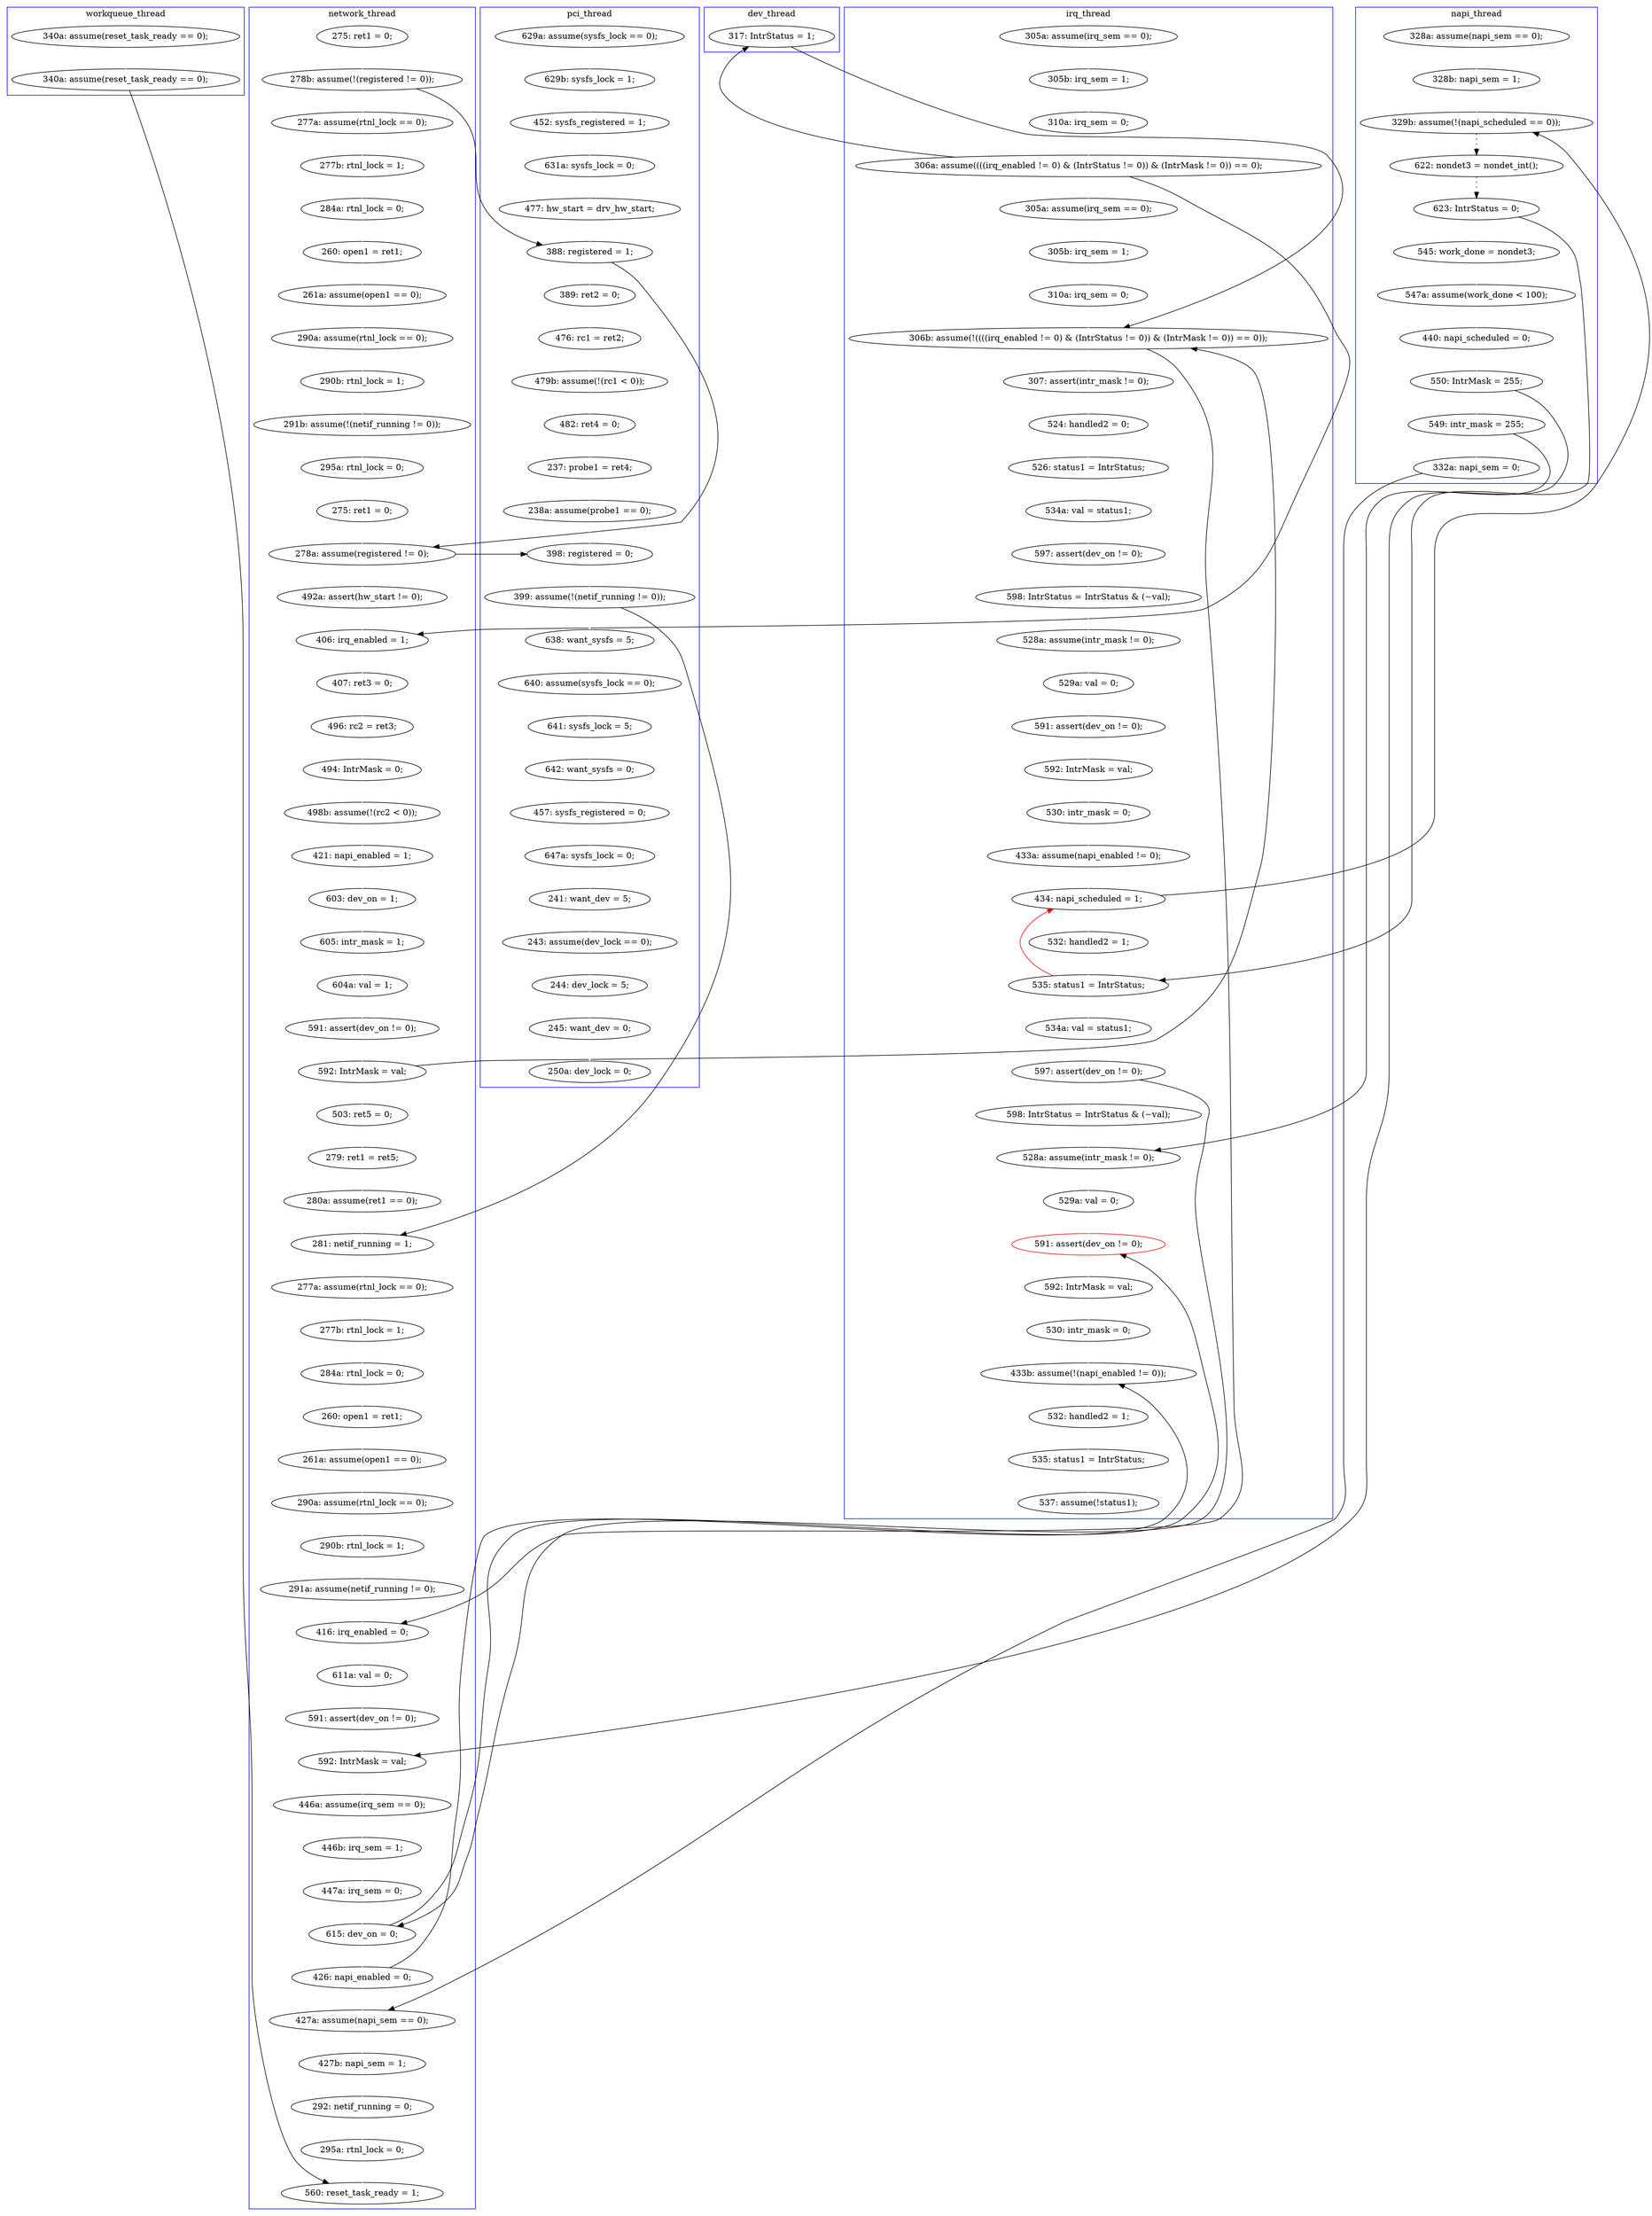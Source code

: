 digraph Counterexample {
	189 -> 191 [color = white, style = solid]
	155 -> 165 [color = white, style = solid]
	300 -> 311 [color = white, style = solid]
	29 -> 85 [color = black, style = solid, constraint = false]
	205 -> 206 [color = white, style = solid]
	85 -> 99 [color = black, style = solid, constraint = false]
	87 -> 97 [color = white, style = solid]
	305 -> 310 [color = white, style = solid]
	167 -> 168 [color = white, style = solid]
	119 -> 132 [color = white, style = solid]
	154 -> 155 [color = white, style = solid]
	247 -> 248 [color = white, style = solid]
	263 -> 264 [color = white, style = solid]
	133 -> 134 [color = white, style = solid]
	205 -> 225 [color = black, style = solid, constraint = false]
	128 -> 131 [color = white, style = solid]
	167 -> 243 [color = black, style = solid, constraint = false]
	36 -> 154 [color = white, style = solid]
	269 -> 271 [color = white, style = solid]
	152 -> 153 [color = black, style = solid, constraint = false]
	164 -> 235 [color = white, style = solid]
	188 -> 189 [color = white, style = solid]
	27 -> 29 [color = white, style = solid]
	284 -> 285 [color = white, style = solid]
	73 -> 75 [color = white, style = solid]
	318 -> 319 [color = white, style = solid]
	173 -> 174 [color = white, style = solid]
	127 -> 128 [color = white, style = solid]
	72 -> 73 [color = white, style = solid]
	174 -> 176 [color = white, style = solid]
	136 -> 137 [color = white, style = solid]
	219 -> 292 [color = black, style = solid, constraint = false]
	229 -> 230 [color = white, style = solid]
	209 -> 212 [color = white, style = solid]
	141 -> 144 [color = white, style = solid]
	206 -> 209 [color = white, style = solid]
	214 -> 264 [color = black, style = solid, constraint = false]
	34 -> 36 [color = white, style = solid]
	281 -> 287 [color = black, style = solid, constraint = false]
	272 -> 276 [color = white, style = solid]
	75 -> 87 [color = white, style = solid]
	131 -> 149 [color = white, style = solid]
	112 -> 114 [color = white, style = solid]
	257 -> 287 [color = white, style = solid]
	196 -> 224 [color = white, style = solid]
	250 -> 254 [color = white, style = solid]
	281 -> 290 [color = white, style = solid]
	249 -> 250 [color = white, style = solid]
	66 -> 69 [color = white, style = solid]
	268 -> 269 [color = white, style = solid]
	293 -> 298 [color = white, style = solid]
	99 -> 104 [color = white, style = solid]
	233 -> 257 [color = white, style = solid]
	64 -> 65 [color = white, style = solid]
	140 -> 141 [color = white, style = solid]
	224 -> 225 [color = white, style = solid]
	215 -> 219 [color = white, style = solid]
	317 -> 318 [color = white, style = solid]
	292 -> 293 [color = white, style = solid]
	55 -> 58 [color = white, style = solid]
	165 -> 167 [color = white, style = solid]
	180 -> 197 [color = white, style = solid]
	153 -> 156 [color = white, style = solid]
	179 -> 180 [color = white, style = solid]
	236 -> 238 [color = white, style = solid]
	288 -> 305 [color = white, style = solid]
	196 -> 197 [color = black, style = solid, constraint = false]
	161 -> 164 [color = white, style = solid]
	254 -> 272 [color = white, style = solid]
	235 -> 236 [color = white, style = solid]
	110 -> 111 [color = white, style = solid]
	215 -> 233 [color = black, style = solid, constraint = false]
	149 -> 152 [color = white, style = solid]
	111 -> 112 [color = white, style = solid]
	152 -> 247 [color = white, style = solid]
	168 -> 173 [color = white, style = solid]
	105 -> 311 [color = black, style = solid, constraint = false]
	97 -> 99 [color = white, style = solid]
	160 -> 161 [color = white, style = solid]
	63 -> 64 [color = white, style = solid]
	248 -> 249 [color = white, style = solid]
	137 -> 167 [color = black, style = solid, constraint = false]
	44 -> 105 [color = white, style = solid]
	150 -> 167 [color = black, style = solid, constraint = false]
	60 -> 62 [color = white, style = solid]
	182 -> 185 [color = white, style = solid]
	85 -> 86 [color = white, style = solid]
	225 -> 196 [color = red, style = solid, constraint = false]
	32 -> 33 [color = white, style = solid]
	195 -> 196 [color = white, style = solid]
	191 -> 195 [color = white, style = solid]
	104 -> 110 [color = white, style = solid]
	286 -> 295 [color = white, style = solid]
	123 -> 126 [color = white, style = solid]
	116 -> 119 [color = white, style = solid]
	65 -> 66 [color = white, style = solid]
	290 -> 292 [color = white, style = solid]
	99 -> 149 [color = black, style = solid, constraint = false]
	144 -> 153 [color = white, style = solid]
	54 -> 55 [color = white, style = solid]
	227 -> 229 [color = white, style = solid]
	176 -> 178 [color = white, style = solid]
	137 -> 140 [color = white, style = solid]
	156 -> 157 [color = white, style = solid]
	243 -> 261 [color = white, style = solid]
	230 -> 233 [color = white, style = solid]
	132 -> 133 [color = white, style = solid]
	238 -> 243 [color = white, style = solid]
	114 -> 116 [color = white, style = solid]
	204 -> 205 [color = black, style = dotted]
	62 -> 85 [color = white, style = solid]
	69 -> 72 [color = white, style = solid]
	285 -> 286 [color = white, style = solid]
	225 -> 227 [color = white, style = solid]
	36 -> 110 [color = black, style = solid, constraint = false]
	126 -> 127 [color = white, style = solid]
	229 -> 281 [color = black, style = solid, constraint = false]
	157 -> 160 [color = white, style = solid]
	134 -> 136 [color = white, style = solid]
	178 -> 182 [color = white, style = solid]
	261 -> 263 [color = white, style = solid]
	185 -> 186 [color = white, style = solid]
	298 -> 300 [color = white, style = solid]
	36 -> 150 [color = black, style = solid, constraint = false]
	186 -> 188 [color = white, style = solid]
	212 -> 214 [color = white, style = solid]
	197 -> 204 [color = black, style = dotted]
	264 -> 268 [color = white, style = solid]
	29 -> 63 [color = white, style = solid]
	58 -> 60 [color = white, style = solid]
	271 -> 281 [color = white, style = solid]
	276 -> 284 [color = white, style = solid]
	86 -> 123 [color = white, style = solid]
	310 -> 317 [color = white, style = solid]
	214 -> 215 [color = white, style = solid]
	33 -> 34 [color = white, style = solid]
	290 -> 310 [color = black, style = solid, constraint = false]
	287 -> 288 [color = white, style = solid]
	subgraph cluster7 {
		label = dev_thread
		color = blue
		150  [label = "317: IntrStatus = 1;"]
	}
	subgraph cluster5 {
		label = workqueue_thread
		color = blue
		44  [label = "340a: assume(reset_task_ready == 0);"]
		105  [label = "340a: assume(reset_task_ready == 0);"]
	}
	subgraph cluster4 {
		label = napi_thread
		color = blue
		209  [label = "547a: assume(work_done < 100);"]
		219  [label = "332a: napi_sem = 0;"]
		215  [label = "549: intr_mask = 255;"]
		197  [label = "329b: assume(!(napi_scheduled == 0));"]
		212  [label = "440: napi_scheduled = 0;"]
		204  [label = "622: nondet3 = nondet_int();"]
		180  [label = "328b: napi_sem = 1;"]
		205  [label = "623: IntrStatus = 0;"]
		179  [label = "328a: assume(napi_sem == 0);"]
		206  [label = "545: work_done = nondet3;"]
		214  [label = "550: IntrMask = 255;"]
	}
	subgraph cluster1 {
		label = pci_thread
		color = blue
		272  [label = "647a: sysfs_lock = 0;"]
		286  [label = "245: want_dev = 0;"]
		85  [label = "388: registered = 1;"]
		149  [label = "398: registered = 0;"]
		247  [label = "638: want_sysfs = 5;"]
		126  [label = "479b: assume(!(rc1 < 0));"]
		55  [label = "629b: sysfs_lock = 1;"]
		249  [label = "641: sysfs_lock = 5;"]
		60  [label = "631a: sysfs_lock = 0;"]
		58  [label = "452: sysfs_registered = 1;"]
		54  [label = "629a: assume(sysfs_lock == 0);"]
		152  [label = "399: assume(!(netif_running != 0));"]
		276  [label = "241: want_dev = 5;"]
		62  [label = "477: hw_start = drv_hw_start;"]
		295  [label = "250a: dev_lock = 0;"]
		127  [label = "482: ret4 = 0;"]
		254  [label = "457: sysfs_registered = 0;"]
		284  [label = "243: assume(dev_lock == 0);"]
		123  [label = "476: rc1 = ret2;"]
		285  [label = "244: dev_lock = 5;"]
		128  [label = "237: probe1 = ret4;"]
		131  [label = "238a: assume(probe1 == 0);"]
		250  [label = "642: want_sysfs = 0;"]
		248  [label = "640: assume(sysfs_lock == 0);"]
		86  [label = "389: ret2 = 0;"]
	}
	subgraph cluster3 {
		label = irq_thread
		color = blue
		36  [label = "306a: assume((((irq_enabled != 0) & (IntrStatus != 0)) & (IntrMask != 0)) == 0);"]
		288  [label = "592: IntrMask = val;"]
		230  [label = "598: IntrStatus = IntrStatus & (~val);"]
		188  [label = "591: assert(dev_on != 0);"]
		310  [label = "433b: assume(!(napi_enabled != 0));"]
		174  [label = "526: status1 = IntrStatus;"]
		155  [label = "305b: irq_sem = 1;"]
		178  [label = "597: assert(dev_on != 0);"]
		318  [label = "535: status1 = IntrStatus;"]
		305  [label = "530: intr_mask = 0;"]
		189  [label = "592: IntrMask = val;"]
		182  [label = "598: IntrStatus = IntrStatus & (~val);"]
		34  [label = "310a: irq_sem = 0;"]
		229  [label = "597: assert(dev_on != 0);"]
		176  [label = "534a: val = status1;"]
		173  [label = "524: handled2 = 0;"]
		227  [label = "534a: val = status1;"]
		287  [label = "591: assert(dev_on != 0);", color = red]
		224  [label = "532: handled2 = 1;"]
		33  [label = "305b: irq_sem = 1;"]
		165  [label = "310a: irq_sem = 0;"]
		168  [label = "307: assert(intr_mask != 0);"]
		185  [label = "528a: assume(intr_mask != 0);"]
		196  [label = "434: napi_scheduled = 1;"]
		195  [label = "433a: assume(napi_enabled != 0);"]
		319  [label = "537: assume(!status1);"]
		154  [label = "305a: assume(irq_sem == 0);"]
		186  [label = "529a: val = 0;"]
		32  [label = "305a: assume(irq_sem == 0);"]
		317  [label = "532: handled2 = 1;"]
		167  [label = "306b: assume(!((((irq_enabled != 0) & (IntrStatus != 0)) & (IntrMask != 0)) == 0));"]
		225  [label = "535: status1 = IntrStatus;"]
		257  [label = "529a: val = 0;"]
		233  [label = "528a: assume(intr_mask != 0);"]
		191  [label = "530: intr_mask = 0;"]
	}
	subgraph cluster2 {
		label = network_thread
		color = blue
		114  [label = "494: IntrMask = 0;"]
		133  [label = "605: intr_mask = 1;"]
		311  [label = "560: reset_task_ready = 1;"]
		75  [label = "291b: assume(!(netif_running != 0));"]
		264  [label = "592: IntrMask = val;"]
		261  [label = "611a: val = 0;"]
		136  [label = "591: assert(dev_on != 0);"]
		156  [label = "277a: assume(rtnl_lock == 0);"]
		160  [label = "284a: rtnl_lock = 0;"]
		104  [label = "492a: assert(hw_start != 0);"]
		293  [label = "427b: napi_sem = 1;"]
		290  [label = "426: napi_enabled = 0;"]
		144  [label = "280a: assume(ret1 == 0);"]
		271  [label = "447a: irq_sem = 0;"]
		269  [label = "446b: irq_sem = 1;"]
		27  [label = "275: ret1 = 0;"]
		292  [label = "427a: assume(napi_sem == 0);"]
		238  [label = "291a: assume(netif_running != 0);"]
		97  [label = "275: ret1 = 0;"]
		99  [label = "278a: assume(registered != 0);"]
		263  [label = "591: assert(dev_on != 0);"]
		300  [label = "295a: rtnl_lock = 0;"]
		116  [label = "498b: assume(!(rc2 < 0));"]
		161  [label = "260: open1 = ret1;"]
		298  [label = "292: netif_running = 0;"]
		157  [label = "277b: rtnl_lock = 1;"]
		64  [label = "277b: rtnl_lock = 1;"]
		73  [label = "290b: rtnl_lock = 1;"]
		235  [label = "290a: assume(rtnl_lock == 0);"]
		141  [label = "279: ret1 = ret5;"]
		112  [label = "496: rc2 = ret3;"]
		137  [label = "592: IntrMask = val;"]
		66  [label = "260: open1 = ret1;"]
		29  [label = "278b: assume(!(registered != 0));"]
		69  [label = "261a: assume(open1 == 0);"]
		164  [label = "261a: assume(open1 == 0);"]
		132  [label = "603: dev_on = 1;"]
		72  [label = "290a: assume(rtnl_lock == 0);"]
		153  [label = "281: netif_running = 1;"]
		65  [label = "284a: rtnl_lock = 0;"]
		236  [label = "290b: rtnl_lock = 1;"]
		63  [label = "277a: assume(rtnl_lock == 0);"]
		268  [label = "446a: assume(irq_sem == 0);"]
		87  [label = "295a: rtnl_lock = 0;"]
		134  [label = "604a: val = 1;"]
		119  [label = "421: napi_enabled = 1;"]
		110  [label = "406: irq_enabled = 1;"]
		111  [label = "407: ret3 = 0;"]
		281  [label = "615: dev_on = 0;"]
		243  [label = "416: irq_enabled = 0;"]
		140  [label = "503: ret5 = 0;"]
	}
}